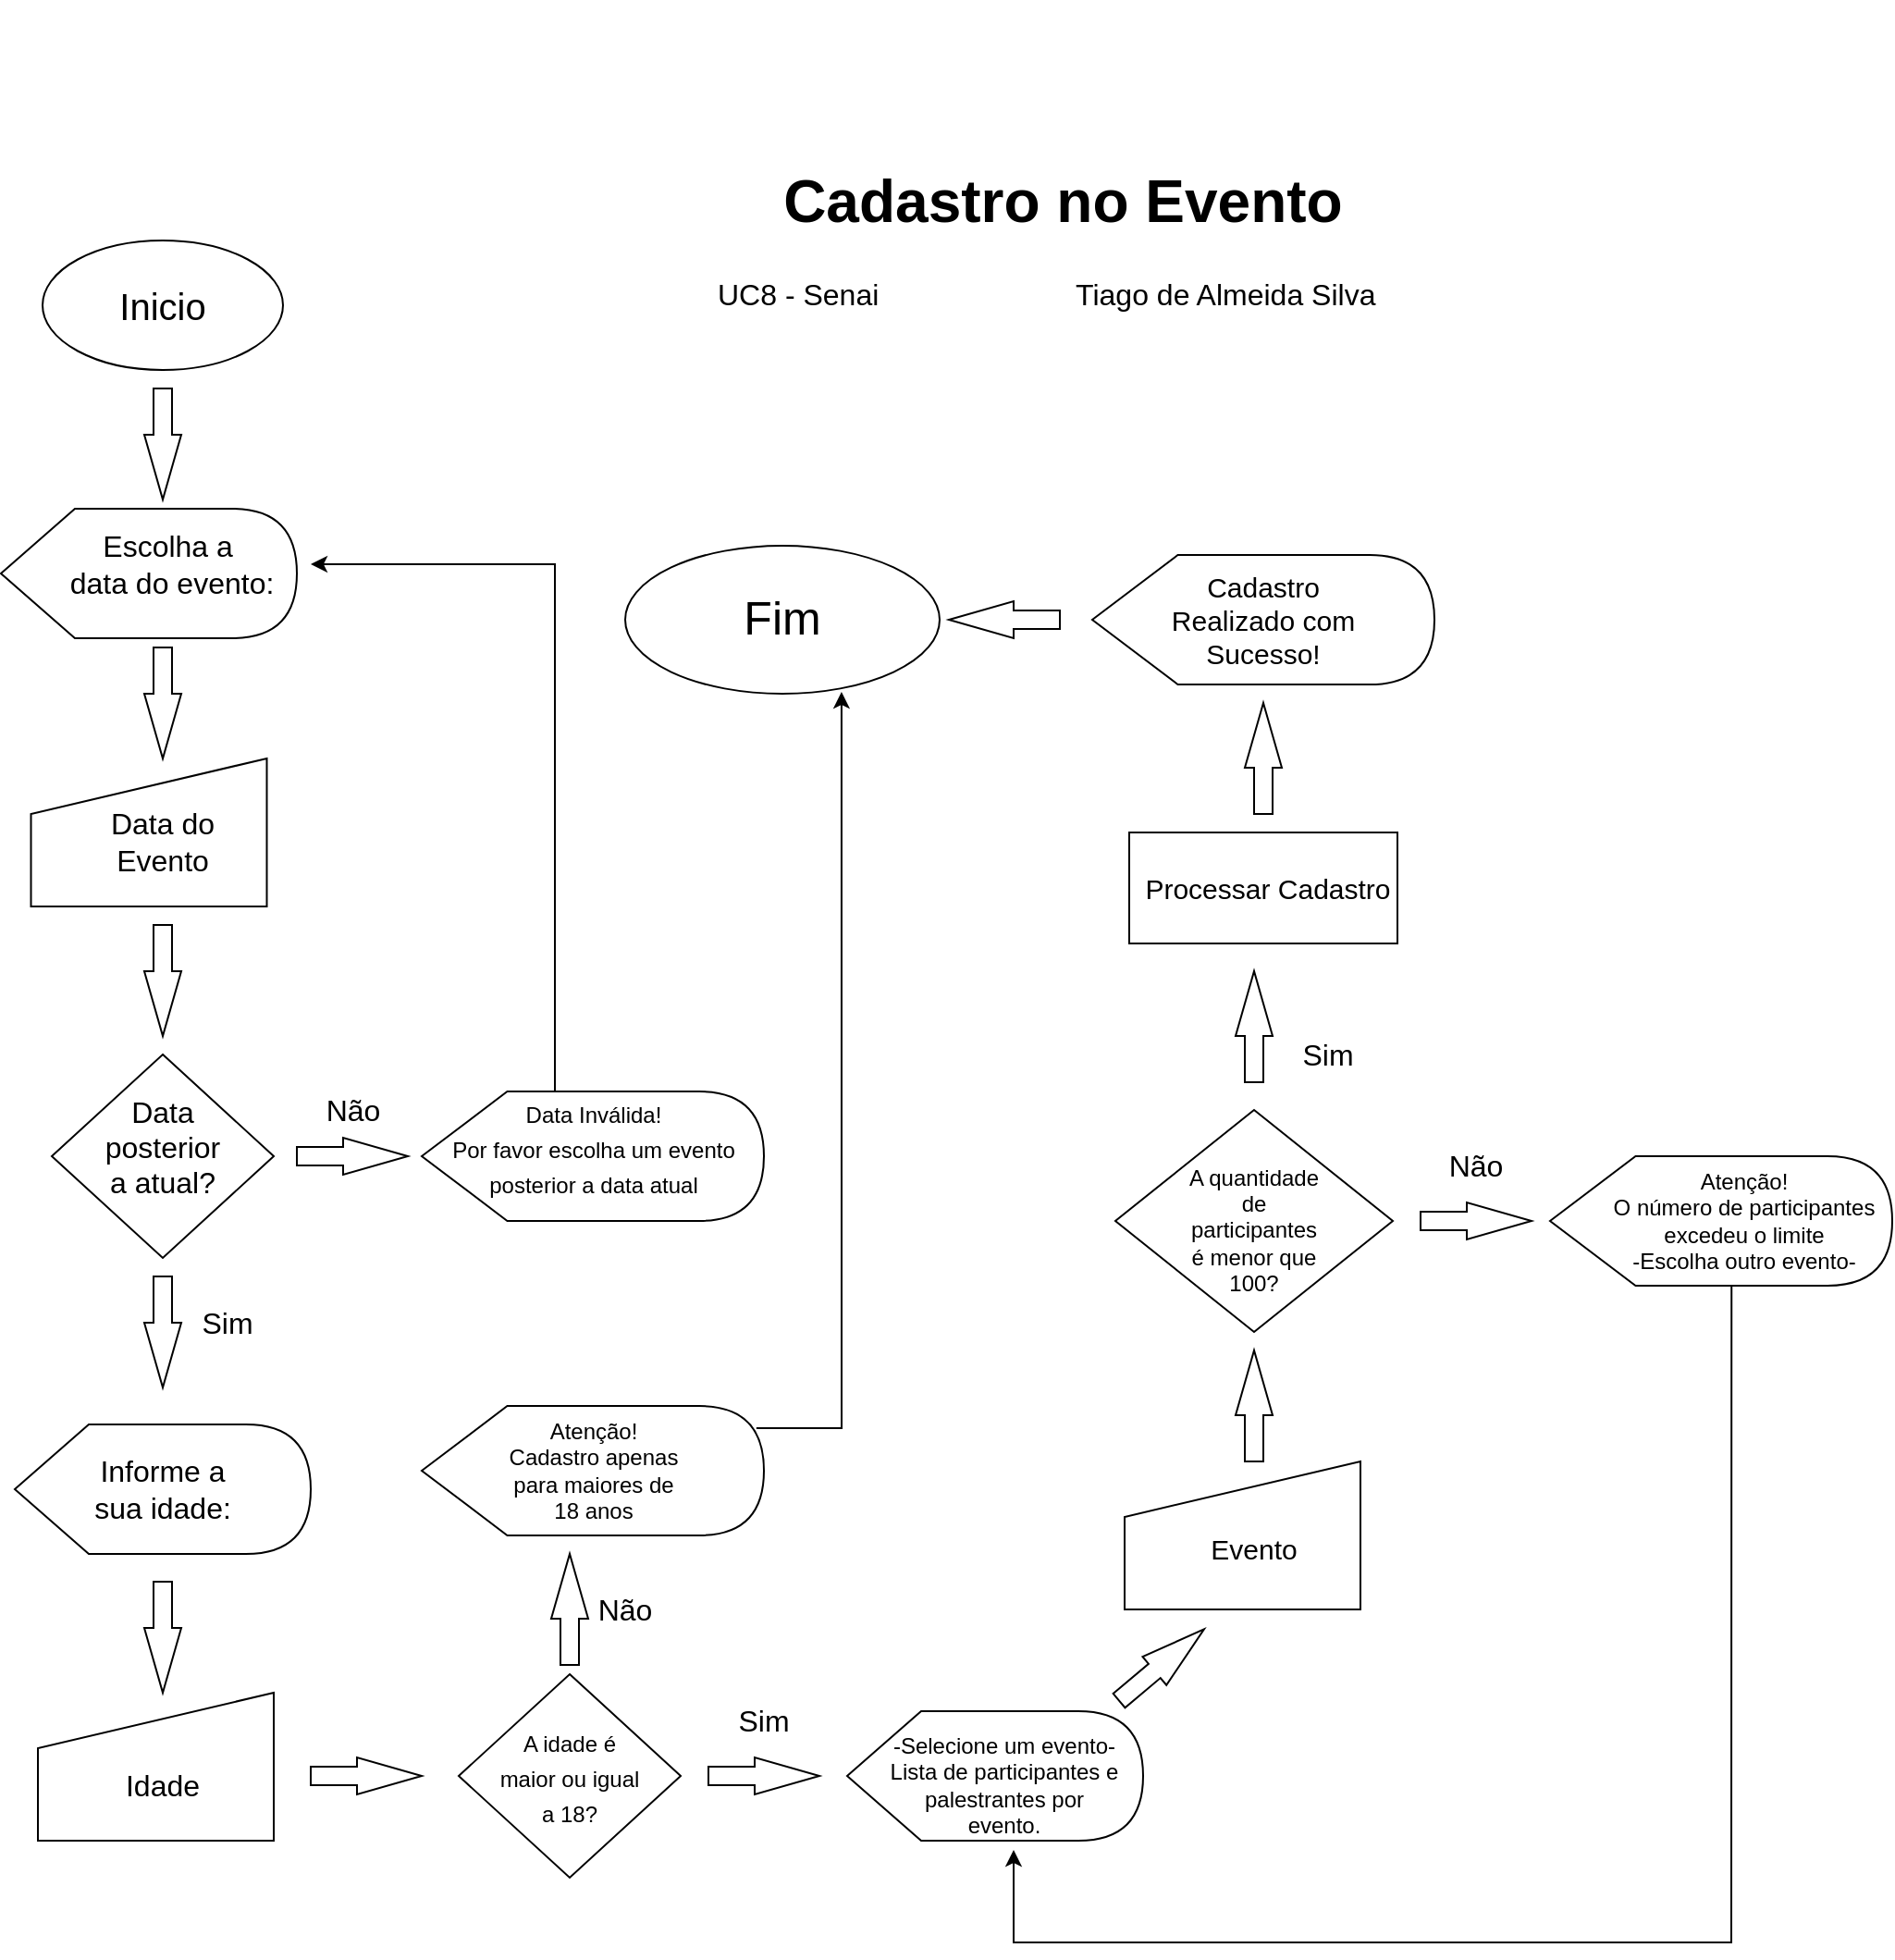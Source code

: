 <mxfile version="15.8.6" type="device"><diagram id="GL8mwi3dtDY6M_hMWwQC" name="Page-1"><mxGraphModel dx="868" dy="1594" grid="1" gridSize="10" guides="1" tooltips="1" connect="1" arrows="1" fold="1" page="1" pageScale="1" pageWidth="827" pageHeight="1169" math="0" shadow="0"><root><mxCell id="0"/><mxCell id="1" parent="0"/><mxCell id="_E9_IEwAAByotgeMYY46-1" value="" style="ellipse;whiteSpace=wrap;html=1;" vertex="1" parent="1"><mxGeometry x="35" y="80" width="130" height="70" as="geometry"/></mxCell><mxCell id="_E9_IEwAAByotgeMYY46-2" value="&lt;font style=&quot;font-size: 20px&quot;&gt;Inicio&lt;/font&gt;" style="text;html=1;strokeColor=none;fillColor=none;align=center;verticalAlign=middle;whiteSpace=wrap;rounded=0;fontSize=16;" vertex="1" parent="1"><mxGeometry x="70" y="100" width="60" height="30" as="geometry"/></mxCell><mxCell id="_E9_IEwAAByotgeMYY46-3" value="" style="html=1;shadow=0;dashed=0;align=center;verticalAlign=middle;shape=mxgraph.arrows2.arrow;dy=0.5;dx=35;direction=south;notch=0;fontSize=16;" vertex="1" parent="1"><mxGeometry x="90" y="160" width="20" height="60" as="geometry"/></mxCell><mxCell id="_E9_IEwAAByotgeMYY46-5" value="" style="shape=display;whiteSpace=wrap;html=1;fontSize=16;" vertex="1" parent="1"><mxGeometry x="12.5" y="225" width="160" height="70" as="geometry"/></mxCell><mxCell id="_E9_IEwAAByotgeMYY46-12" value="" style="rhombus;whiteSpace=wrap;html=1;fontSize=16;" vertex="1" parent="1"><mxGeometry x="40" y="520" width="120" height="110" as="geometry"/></mxCell><mxCell id="_E9_IEwAAByotgeMYY46-8" value="Data posterior a atual?" style="text;html=1;strokeColor=none;fillColor=none;align=center;verticalAlign=middle;whiteSpace=wrap;rounded=0;fontSize=16;" vertex="1" parent="1"><mxGeometry x="70" y="555" width="60" height="30" as="geometry"/></mxCell><mxCell id="_E9_IEwAAByotgeMYY46-9" value="Escolha a&amp;nbsp;&lt;br&gt;data do evento:" style="text;html=1;strokeColor=none;fillColor=none;align=center;verticalAlign=middle;whiteSpace=wrap;rounded=0;fontSize=16;" vertex="1" parent="1"><mxGeometry x="40" y="242.5" width="130" height="25" as="geometry"/></mxCell><mxCell id="_E9_IEwAAByotgeMYY46-18" value="" style="html=1;shadow=0;dashed=0;align=center;verticalAlign=middle;shape=mxgraph.arrows2.arrow;dy=0.5;dx=35;direction=south;notch=0;fontSize=16;" vertex="1" parent="1"><mxGeometry x="90" y="300" width="20" height="60" as="geometry"/></mxCell><mxCell id="_E9_IEwAAByotgeMYY46-25" value="&lt;h1&gt;&amp;nbsp; &amp;nbsp; Cadastro no Evento&lt;/h1&gt;&lt;div&gt;UC8 - Senai&amp;nbsp; &amp;nbsp; &amp;nbsp; &amp;nbsp; &amp;nbsp; &amp;nbsp; &amp;nbsp; &amp;nbsp; &amp;nbsp; &amp;nbsp; &amp;nbsp; &amp;nbsp; Tiago de Almeida Silva&lt;/div&gt;" style="text;html=1;strokeColor=none;fillColor=none;spacing=5;spacingTop=-20;whiteSpace=wrap;overflow=hidden;rounded=0;fontSize=16;" vertex="1" parent="1"><mxGeometry x="395" y="28.5" width="392.5" height="101.5" as="geometry"/></mxCell><mxCell id="_E9_IEwAAByotgeMYY46-26" value="&lt;h1&gt;&lt;br&gt;&lt;/h1&gt;" style="text;html=1;strokeColor=none;fillColor=none;spacing=5;spacingTop=-20;whiteSpace=wrap;overflow=hidden;rounded=0;fontSize=16;" vertex="1" parent="1"><mxGeometry x="330" y="-40" width="190" height="120" as="geometry"/></mxCell><mxCell id="_E9_IEwAAByotgeMYY46-29" value="" style="shape=manualInput;whiteSpace=wrap;html=1;fontSize=16;" vertex="1" parent="1"><mxGeometry x="28.75" y="360" width="127.5" height="80" as="geometry"/></mxCell><mxCell id="_E9_IEwAAByotgeMYY46-31" value="Data do Evento" style="text;html=1;strokeColor=none;fillColor=none;align=center;verticalAlign=middle;whiteSpace=wrap;rounded=0;fontSize=16;" vertex="1" parent="1"><mxGeometry x="55" y="390" width="90" height="30" as="geometry"/></mxCell><mxCell id="_E9_IEwAAByotgeMYY46-32" value="" style="html=1;shadow=0;dashed=0;align=center;verticalAlign=middle;shape=mxgraph.arrows2.arrow;dy=0.5;dx=35;direction=south;notch=0;fontSize=16;" vertex="1" parent="1"><mxGeometry x="90" y="450" width="20" height="60" as="geometry"/></mxCell><mxCell id="_E9_IEwAAByotgeMYY46-33" value="" style="html=1;shadow=0;dashed=0;align=center;verticalAlign=middle;shape=mxgraph.arrows2.arrow;dy=0.5;dx=35;direction=south;notch=0;fontSize=16;" vertex="1" parent="1"><mxGeometry x="90" y="640" width="20" height="60" as="geometry"/></mxCell><mxCell id="_E9_IEwAAByotgeMYY46-34" value="" style="html=1;shadow=0;dashed=0;align=center;verticalAlign=middle;shape=mxgraph.arrows2.arrow;dy=0.5;dx=35;direction=east;notch=0;fontSize=16;" vertex="1" parent="1"><mxGeometry x="172.5" y="565" width="60" height="20" as="geometry"/></mxCell><mxCell id="_E9_IEwAAByotgeMYY46-35" value="" style="shape=display;whiteSpace=wrap;html=1;fontSize=16;" vertex="1" parent="1"><mxGeometry x="240" y="540" width="185" height="70" as="geometry"/></mxCell><mxCell id="_E9_IEwAAByotgeMYY46-36" value="" style="shape=display;whiteSpace=wrap;html=1;fontSize=16;" vertex="1" parent="1"><mxGeometry x="20" y="720" width="160" height="70" as="geometry"/></mxCell><mxCell id="_E9_IEwAAByotgeMYY46-38" value="Sim" style="text;html=1;strokeColor=none;fillColor=none;align=center;verticalAlign=middle;whiteSpace=wrap;rounded=0;fontSize=16;" vertex="1" parent="1"><mxGeometry x="105" y="650" width="60" height="30" as="geometry"/></mxCell><mxCell id="_E9_IEwAAByotgeMYY46-39" value="Não" style="text;html=1;strokeColor=none;fillColor=none;align=center;verticalAlign=middle;whiteSpace=wrap;rounded=0;fontSize=16;" vertex="1" parent="1"><mxGeometry x="172.5" y="535" width="60" height="30" as="geometry"/></mxCell><mxCell id="_E9_IEwAAByotgeMYY46-42" value="" style="shape=manualInput;whiteSpace=wrap;html=1;fontSize=16;" vertex="1" parent="1"><mxGeometry x="32.5" y="865" width="127.5" height="80" as="geometry"/></mxCell><mxCell id="_E9_IEwAAByotgeMYY46-40" value="Idade" style="text;html=1;strokeColor=none;fillColor=none;align=center;verticalAlign=middle;whiteSpace=wrap;rounded=0;fontSize=16;" vertex="1" parent="1"><mxGeometry x="70" y="900" width="60" height="30" as="geometry"/></mxCell><mxCell id="_E9_IEwAAByotgeMYY46-41" value="&lt;font style=&quot;font-size: 12px&quot;&gt;Data Inválida!&lt;br&gt;Por favor escolha um evento posterior a data atual&lt;/font&gt;" style="text;html=1;strokeColor=none;fillColor=none;align=center;verticalAlign=middle;whiteSpace=wrap;rounded=0;fontSize=16;" vertex="1" parent="1"><mxGeometry x="232.5" y="555" width="200" height="30" as="geometry"/></mxCell><mxCell id="_E9_IEwAAByotgeMYY46-44" value="&lt;font style=&quot;font-size: 16px&quot;&gt;Informe a sua idade:&lt;/font&gt;" style="text;html=1;strokeColor=none;fillColor=none;align=center;verticalAlign=middle;whiteSpace=wrap;rounded=0;fontSize=12;" vertex="1" parent="1"><mxGeometry x="60" y="740" width="80" height="30" as="geometry"/></mxCell><mxCell id="_E9_IEwAAByotgeMYY46-45" value="" style="html=1;shadow=0;dashed=0;align=center;verticalAlign=middle;shape=mxgraph.arrows2.arrow;dy=0.5;dx=35;direction=south;notch=0;fontSize=16;" vertex="1" parent="1"><mxGeometry x="90" y="805" width="20" height="60" as="geometry"/></mxCell><mxCell id="_E9_IEwAAByotgeMYY46-46" value="" style="html=1;shadow=0;dashed=0;align=center;verticalAlign=middle;shape=mxgraph.arrows2.arrow;dy=0.5;dx=35;direction=east;notch=0;fontSize=16;" vertex="1" parent="1"><mxGeometry x="180" y="900" width="60" height="20" as="geometry"/></mxCell><mxCell id="_E9_IEwAAByotgeMYY46-49" value="" style="rhombus;whiteSpace=wrap;html=1;fontSize=16;" vertex="1" parent="1"><mxGeometry x="260" y="855" width="120" height="110" as="geometry"/></mxCell><mxCell id="_E9_IEwAAByotgeMYY46-51" value="&lt;font style=&quot;font-size: 12px&quot;&gt;A idade é maior ou igual a 18?&lt;/font&gt;" style="text;html=1;strokeColor=none;fillColor=none;align=center;verticalAlign=middle;whiteSpace=wrap;rounded=0;fontSize=16;" vertex="1" parent="1"><mxGeometry x="280" y="895" width="80" height="30" as="geometry"/></mxCell><mxCell id="_E9_IEwAAByotgeMYY46-52" value="" style="html=1;shadow=0;dashed=0;align=center;verticalAlign=middle;shape=mxgraph.arrows2.arrow;dy=0.5;dx=35;direction=east;notch=0;fontSize=16;" vertex="1" parent="1"><mxGeometry x="395" y="900" width="60" height="20" as="geometry"/></mxCell><mxCell id="_E9_IEwAAByotgeMYY46-53" value="" style="html=1;shadow=0;dashed=0;align=center;verticalAlign=middle;shape=mxgraph.arrows2.arrow;dy=0.5;dx=35;direction=north;notch=0;fontSize=16;" vertex="1" parent="1"><mxGeometry x="310" y="790" width="20" height="60" as="geometry"/></mxCell><mxCell id="_E9_IEwAAByotgeMYY46-54" value="" style="shape=display;whiteSpace=wrap;html=1;fontSize=16;" vertex="1" parent="1"><mxGeometry x="240" y="710" width="185" height="70" as="geometry"/></mxCell><mxCell id="_E9_IEwAAByotgeMYY46-56" value="Atenção!&lt;br&gt;Cadastro apenas para maiores de 18 anos" style="text;html=1;strokeColor=none;fillColor=none;align=center;verticalAlign=middle;whiteSpace=wrap;rounded=0;fontSize=12;" vertex="1" parent="1"><mxGeometry x="282.5" y="730" width="100" height="30" as="geometry"/></mxCell><mxCell id="_E9_IEwAAByotgeMYY46-57" value="Sim" style="text;html=1;strokeColor=none;fillColor=none;align=center;verticalAlign=middle;whiteSpace=wrap;rounded=0;fontSize=16;" vertex="1" parent="1"><mxGeometry x="395" y="865" width="60" height="30" as="geometry"/></mxCell><mxCell id="_E9_IEwAAByotgeMYY46-58" value="Não" style="text;html=1;strokeColor=none;fillColor=none;align=center;verticalAlign=middle;whiteSpace=wrap;rounded=0;fontSize=16;" vertex="1" parent="1"><mxGeometry x="320" y="805" width="60" height="30" as="geometry"/></mxCell><mxCell id="_E9_IEwAAByotgeMYY46-60" value="" style="shape=display;whiteSpace=wrap;html=1;fontSize=16;" vertex="1" parent="1"><mxGeometry x="470" y="875" width="160" height="70" as="geometry"/></mxCell><mxCell id="_E9_IEwAAByotgeMYY46-62" value="-Selecione um evento-Lista de participantes e palestrantes por evento." style="text;html=1;strokeColor=none;fillColor=none;align=center;verticalAlign=middle;whiteSpace=wrap;rounded=0;fontSize=12;" vertex="1" parent="1"><mxGeometry x="490" y="900" width="130" height="30" as="geometry"/></mxCell><mxCell id="_E9_IEwAAByotgeMYY46-66" value="" style="rhombus;whiteSpace=wrap;html=1;fontSize=16;" vertex="1" parent="1"><mxGeometry x="615" y="550" width="150" height="120" as="geometry"/></mxCell><mxCell id="_E9_IEwAAByotgeMYY46-68" value="A quantidade de participantes é menor que 100?" style="text;html=1;strokeColor=none;fillColor=none;align=center;verticalAlign=middle;whiteSpace=wrap;rounded=0;fontSize=12;" vertex="1" parent="1"><mxGeometry x="650" y="600" width="80" height="30" as="geometry"/></mxCell><mxCell id="_E9_IEwAAByotgeMYY46-75" value="" style="html=1;shadow=0;dashed=0;align=center;verticalAlign=middle;shape=mxgraph.arrows2.arrow;dy=0.5;dx=35;direction=east;notch=0;fontSize=16;rotation=-40;" vertex="1" parent="1"><mxGeometry x="610" y="840" width="60" height="20" as="geometry"/></mxCell><mxCell id="_E9_IEwAAByotgeMYY46-79" value="Não" style="text;html=1;strokeColor=none;fillColor=none;align=center;verticalAlign=middle;whiteSpace=wrap;rounded=0;fontSize=16;" vertex="1" parent="1"><mxGeometry x="780" y="565" width="60" height="30" as="geometry"/></mxCell><mxCell id="_E9_IEwAAByotgeMYY46-80" value="Sim" style="text;html=1;strokeColor=none;fillColor=none;align=center;verticalAlign=middle;whiteSpace=wrap;rounded=0;fontSize=16;" vertex="1" parent="1"><mxGeometry x="700" y="505" width="60" height="30" as="geometry"/></mxCell><mxCell id="_E9_IEwAAByotgeMYY46-81" value="" style="ellipse;whiteSpace=wrap;html=1;fontSize=12;" vertex="1" parent="1"><mxGeometry x="350" y="245" width="170" height="80" as="geometry"/></mxCell><mxCell id="_E9_IEwAAByotgeMYY46-84" value="" style="shape=display;whiteSpace=wrap;html=1;fontSize=16;" vertex="1" parent="1"><mxGeometry x="850" y="575" width="185" height="70" as="geometry"/></mxCell><mxCell id="_E9_IEwAAByotgeMYY46-82" value="Atenção!&lt;br&gt;O número de participantes excedeu o limite&lt;br&gt;-Escolha outro evento-" style="text;html=1;strokeColor=none;fillColor=none;align=center;verticalAlign=middle;whiteSpace=wrap;rounded=0;fontSize=12;" vertex="1" parent="1"><mxGeometry x="880" y="595" width="150" height="30" as="geometry"/></mxCell><mxCell id="_E9_IEwAAByotgeMYY46-83" value="&lt;font style=&quot;font-size: 25px&quot;&gt;Fim&lt;/font&gt;" style="text;html=1;strokeColor=none;fillColor=none;align=center;verticalAlign=middle;whiteSpace=wrap;rounded=0;fontSize=12;" vertex="1" parent="1"><mxGeometry x="405" y="267.5" width="60" height="30" as="geometry"/></mxCell><mxCell id="_E9_IEwAAByotgeMYY46-88" value="" style="shape=manualInput;whiteSpace=wrap;html=1;fontSize=16;" vertex="1" parent="1"><mxGeometry x="620" y="740" width="127.5" height="80" as="geometry"/></mxCell><mxCell id="_E9_IEwAAByotgeMYY46-90" value="&lt;font style=&quot;font-size: 15px&quot;&gt;Evento&lt;/font&gt;" style="text;html=1;strokeColor=none;fillColor=none;align=center;verticalAlign=middle;whiteSpace=wrap;rounded=0;fontSize=20;" vertex="1" parent="1"><mxGeometry x="660" y="770" width="60" height="30" as="geometry"/></mxCell><mxCell id="_E9_IEwAAByotgeMYY46-92" value="" style="html=1;shadow=0;dashed=0;align=center;verticalAlign=middle;shape=mxgraph.arrows2.arrow;dy=0.5;dx=35;direction=north;notch=0;fontSize=16;" vertex="1" parent="1"><mxGeometry x="680" y="680" width="20" height="60" as="geometry"/></mxCell><mxCell id="_E9_IEwAAByotgeMYY46-94" value="" style="html=1;shadow=0;dashed=0;align=center;verticalAlign=middle;shape=mxgraph.arrows2.arrow;dy=0.5;dx=35;direction=north;notch=0;fontSize=16;" vertex="1" parent="1"><mxGeometry x="680" y="475" width="20" height="60" as="geometry"/></mxCell><mxCell id="_E9_IEwAAByotgeMYY46-95" value="" style="rounded=0;whiteSpace=wrap;html=1;fontSize=15;" vertex="1" parent="1"><mxGeometry x="622.5" y="400" width="145" height="60" as="geometry"/></mxCell><mxCell id="_E9_IEwAAByotgeMYY46-97" value="Processar Cadastro" style="text;html=1;strokeColor=none;fillColor=none;align=center;verticalAlign=middle;whiteSpace=wrap;rounded=0;fontSize=15;" vertex="1" parent="1"><mxGeometry x="630" y="415" width="135" height="30" as="geometry"/></mxCell><mxCell id="_E9_IEwAAByotgeMYY46-98" value="" style="html=1;shadow=0;dashed=0;align=center;verticalAlign=middle;shape=mxgraph.arrows2.arrow;dy=0.5;dx=35;direction=north;notch=0;fontSize=16;" vertex="1" parent="1"><mxGeometry x="685" y="330" width="20" height="60" as="geometry"/></mxCell><mxCell id="_E9_IEwAAByotgeMYY46-99" value="" style="shape=display;whiteSpace=wrap;html=1;fontSize=16;" vertex="1" parent="1"><mxGeometry x="602.5" y="250" width="185" height="70" as="geometry"/></mxCell><mxCell id="_E9_IEwAAByotgeMYY46-101" value="Cadastro Realizado com Sucesso!" style="text;html=1;strokeColor=none;fillColor=none;align=center;verticalAlign=middle;whiteSpace=wrap;rounded=0;fontSize=15;" vertex="1" parent="1"><mxGeometry x="630" y="270" width="130" height="30" as="geometry"/></mxCell><mxCell id="_E9_IEwAAByotgeMYY46-102" value="" style="html=1;shadow=0;dashed=0;align=center;verticalAlign=middle;shape=mxgraph.arrows2.arrow;dy=0.5;dx=35;direction=north;notch=0;fontSize=16;rotation=-90;" vertex="1" parent="1"><mxGeometry x="545" y="255" width="20" height="60" as="geometry"/></mxCell><mxCell id="_E9_IEwAAByotgeMYY46-106" value="" style="html=1;shadow=0;dashed=0;align=center;verticalAlign=middle;shape=mxgraph.arrows2.arrow;dy=0.5;dx=35;direction=east;notch=0;fontSize=16;" vertex="1" parent="1"><mxGeometry x="780" y="600" width="60" height="20" as="geometry"/></mxCell><mxCell id="_E9_IEwAAByotgeMYY46-108" value="" style="endArrow=classic;html=1;rounded=0;fontSize=15;exitX=0.978;exitY=0.171;exitDx=0;exitDy=0;exitPerimeter=0;entryX=0.688;entryY=0.988;entryDx=0;entryDy=0;entryPerimeter=0;" edge="1" parent="1" source="_E9_IEwAAByotgeMYY46-54" target="_E9_IEwAAByotgeMYY46-81"><mxGeometry width="50" height="50" relative="1" as="geometry"><mxPoint x="310" y="600" as="sourcePoint"/><mxPoint x="360" y="550" as="targetPoint"/><Array as="points"><mxPoint x="467" y="722"/></Array></mxGeometry></mxCell><mxCell id="_E9_IEwAAByotgeMYY46-112" value="" style="endArrow=classic;html=1;rounded=0;fontSize=15;exitX=0;exitY=0;exitDx=98.125;exitDy=70;exitPerimeter=0;" edge="1" parent="1" source="_E9_IEwAAByotgeMYY46-84"><mxGeometry width="50" height="50" relative="1" as="geometry"><mxPoint x="670" y="820" as="sourcePoint"/><mxPoint x="560" y="950" as="targetPoint"/><Array as="points"><mxPoint x="948" y="1000"/><mxPoint x="560" y="1000"/></Array></mxGeometry></mxCell><mxCell id="_E9_IEwAAByotgeMYY46-113" value="" style="endArrow=classic;html=1;rounded=0;fontSize=15;" edge="1" parent="1"><mxGeometry width="50" height="50" relative="1" as="geometry"><mxPoint x="312" y="540" as="sourcePoint"/><mxPoint x="180" y="255" as="targetPoint"/><Array as="points"><mxPoint x="312" y="255"/></Array></mxGeometry></mxCell></root></mxGraphModel></diagram></mxfile>